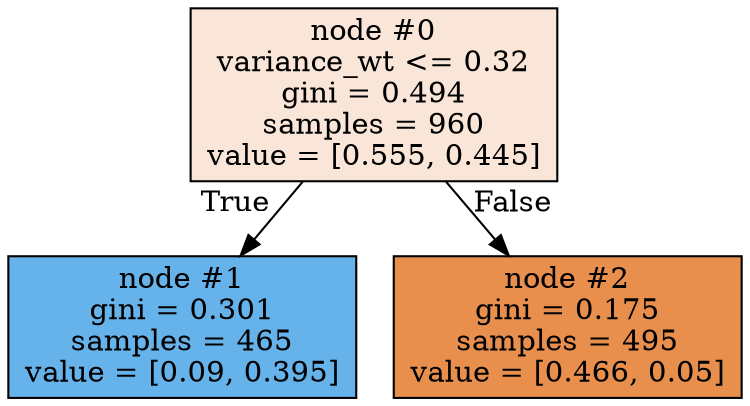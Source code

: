 digraph Tree {
node [shape=box, style="filled", color="black"] ;
graph [ranksep=equally, splines=polyline] ;
0 [label="node #0\nvariance_wt <= 0.32\ngini = 0.494\nsamples = 960\nvalue = [0.555, 0.445]", fillcolor="#fae6d8"] ;
1 [label="node #1\ngini = 0.301\nsamples = 465\nvalue = [0.09, 0.395]", fillcolor="#66b3eb"] ;
0 -> 1 [labeldistance=2.5, labelangle=45, headlabel="True"] ;
2 [label="node #2\ngini = 0.175\nsamples = 495\nvalue = [0.466, 0.05]", fillcolor="#e88f4e"] ;
0 -> 2 [labeldistance=2.5, labelangle=-45, headlabel="False"] ;
{rank=same ; 0} ;
{rank=same ; 1; 2} ;
}